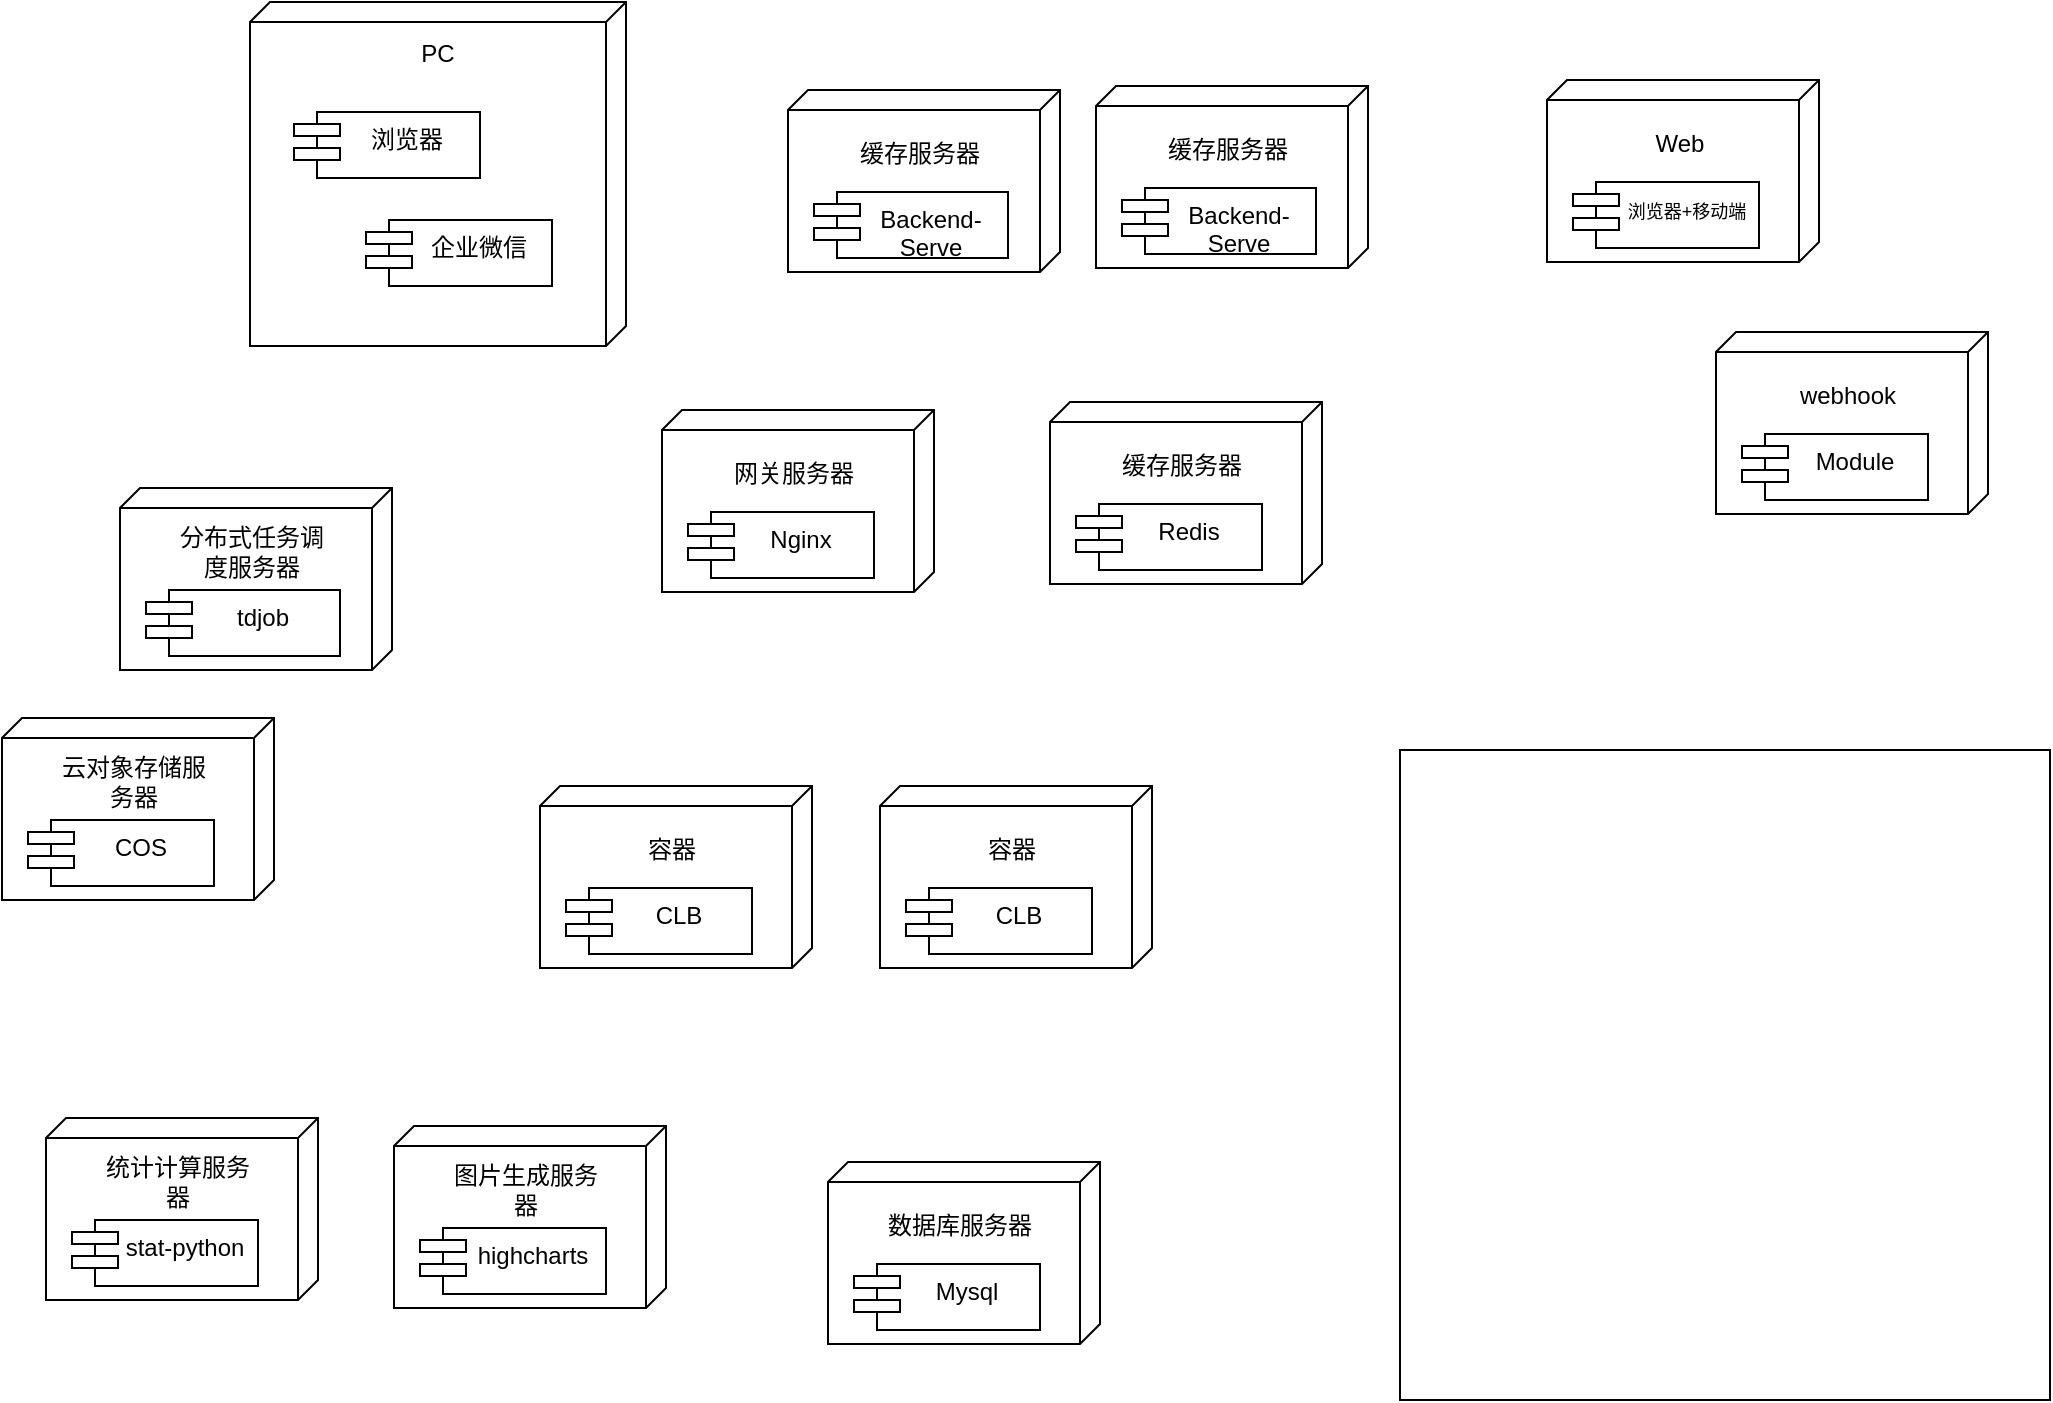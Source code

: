 <mxfile version="26.0.14">
  <diagram name="第 1 页" id="U_2iYjREWbjY7TveCJ1O">
    <mxGraphModel dx="1706" dy="825" grid="0" gridSize="10" guides="1" tooltips="1" connect="1" arrows="1" fold="1" page="0" pageScale="1" pageWidth="850" pageHeight="1100" math="0" shadow="0">
      <root>
        <mxCell id="0" />
        <mxCell id="1" parent="0" />
        <mxCell id="A8A14IUdDJWX7vTnhN7e-8" value="&lt;h3 style=&quot;border-color: var(--iwiki-editor-border); border-style: solid; border-width: 0px; box-sizing: border-box; --tw-border-spacing-x: 0; --tw-border-spacing-y: 0; --tw-translate-x: 0; --tw-translate-y: 0; --tw-rotate: 0; --tw-skew-x: 0; --tw-skew-y: 0; --tw-scale-x: 1; --tw-scale-y: 1; --tw-pan-x: ; --tw-pan-y: ; --tw-pinch-zoom: ; --tw-scroll-snap-strictness: proximity; --tw-gradient-from-position: ; --tw-gradient-via-position: ; --tw-gradient-to-position: ; --tw-ordinal: ; --tw-slashed-zero: ; --tw-numeric-figure: ; --tw-numeric-spacing: ; --tw-numeric-fraction: ; --tw-ring-inset: ; --tw-ring-offset-width: 0px; --tw-ring-offset-color: light-dark(#fff, #000000); --tw-ring-color: rgb(59 130 246 / .5); --tw-ring-offset-shadow: 0 0 #0000; --tw-ring-shadow: 0 0 #0000; --tw-shadow: 0 0 #0000; --tw-shadow-colored: 0 0 #0000; --tw-blur: ; --tw-brightness: ; --tw-contrast: ; --tw-grayscale: ; --tw-hue-rotate: ; --tw-invert: ; --tw-saturate: ; --tw-sepia: ; --tw-drop-shadow: ; --tw-backdrop-blur: ; --tw-backdrop-brightness: ; --tw-backdrop-contrast: ; --tw-backdrop-grayscale: ; --tw-backdrop-hue-rotate: ; --tw-backdrop-invert: ; --tw-backdrop-opacity: ; --tw-backdrop-saturate: ; --tw-backdrop-sepia: ; --tw-contain-size: ; --tw-contain-layout: ; --tw-contain-paint: ; --tw-contain-style: ; font-size: 20px; font-weight: 600; margin: 24px 0px 12px; color: var(--iwiki-markdown-font); line-height: 28px; font-family: -apple-system, &amp;quot;PingFang SC&amp;quot;, &amp;quot;Microsoft YaHei&amp;quot;, &amp;quot;Hiragino Sans GB&amp;quot;, &amp;quot;Source Han Sans SC&amp;quot;, &amp;quot;Helvetica Neue&amp;quot;, Helvetica, Arial, &amp;quot;Segoe UI&amp;quot;; font-style: normal; font-variant-ligatures: normal; font-variant-caps: normal; letter-spacing: normal; orphans: 2; text-align: start; text-indent: 0px; text-transform: none; widows: 2; word-spacing: 0px; -webkit-text-stroke-width: 0px; white-space: normal; background-color: rgb(255, 255, 255); text-decoration-thickness: initial; text-decoration-style: initial; text-decoration-color: initial;&quot; id=&quot;%E5%BC%80%E6%BA%90%E5%88%86%E5%B8%83%E5%BC%8F%E4%BB%BB%E5%8A%A1%E8%B0%83%E5%BA%A6%E6%A1%86%E6%9E%B6&quot; data-sign=&quot;14b707c4649d34d7824eb5814e7515b7834eea852c57fedbfbc6908f5762a55c&quot; data-lines=&quot;1&quot;&gt;&lt;br&gt;&lt;/h3&gt;" style="whiteSpace=wrap;html=1;aspect=fixed;" parent="1" vertex="1">
          <mxGeometry x="550" y="528" width="325" height="325" as="geometry" />
        </mxCell>
        <mxCell id="A8A14IUdDJWX7vTnhN7e-1" value="" style="verticalAlign=top;align=left;spacingTop=8;spacingLeft=2;spacingRight=12;shape=cube;size=10;direction=south;fontStyle=4;html=1;whiteSpace=wrap;" parent="1" vertex="1">
          <mxGeometry x="-25" y="154" width="188" height="172" as="geometry" />
        </mxCell>
        <mxCell id="A8A14IUdDJWX7vTnhN7e-2" value="浏览器" style="shape=module;align=left;spacingLeft=20;align=center;verticalAlign=top;whiteSpace=wrap;html=1;jettyWidth=23;jettyHeight=6;" parent="1" vertex="1">
          <mxGeometry x="-3" y="209" width="93" height="33" as="geometry" />
        </mxCell>
        <mxCell id="A8A14IUdDJWX7vTnhN7e-4" value="PC" style="text;html=1;align=center;verticalAlign=middle;whiteSpace=wrap;rounded=0;" parent="1" vertex="1">
          <mxGeometry x="28" y="165" width="82" height="30" as="geometry" />
        </mxCell>
        <mxCell id="A8A14IUdDJWX7vTnhN7e-12" value="" style="group" parent="1" vertex="1" connectable="0">
          <mxGeometry x="623.5" y="193" width="136" height="91" as="geometry" />
        </mxCell>
        <mxCell id="A8A14IUdDJWX7vTnhN7e-5" value="" style="verticalAlign=top;align=left;spacingTop=8;spacingLeft=2;spacingRight=12;shape=cube;size=10;direction=south;fontStyle=4;html=1;whiteSpace=wrap;gradientColor=none;noLabel=0;container=0;" parent="A8A14IUdDJWX7vTnhN7e-12" vertex="1">
          <mxGeometry width="136" height="91" as="geometry" />
        </mxCell>
        <mxCell id="A8A14IUdDJWX7vTnhN7e-6" value="&lt;font style=&quot;font-size: 9px;&quot;&gt;浏览器+移动端&lt;/font&gt;" style="shape=module;align=center;spacingLeft=20;align=center;verticalAlign=top;whiteSpace=wrap;html=1;jettyWidth=23;jettyHeight=6;" parent="A8A14IUdDJWX7vTnhN7e-12" vertex="1">
          <mxGeometry x="13" y="51" width="93" height="33" as="geometry" />
        </mxCell>
        <mxCell id="A8A14IUdDJWX7vTnhN7e-7" value="Web" style="text;html=1;align=center;verticalAlign=middle;whiteSpace=wrap;rounded=0;" parent="A8A14IUdDJWX7vTnhN7e-12" vertex="1">
          <mxGeometry x="25" y="17" width="82" height="30" as="geometry" />
        </mxCell>
        <mxCell id="A8A14IUdDJWX7vTnhN7e-13" value="" style="group" parent="1" vertex="1" connectable="0">
          <mxGeometry x="120" y="546" width="136" height="91" as="geometry" />
        </mxCell>
        <mxCell id="A8A14IUdDJWX7vTnhN7e-14" value="" style="verticalAlign=top;align=left;spacingTop=8;spacingLeft=2;spacingRight=12;shape=cube;size=10;direction=south;fontStyle=4;html=1;whiteSpace=wrap;gradientColor=none;noLabel=0;container=0;" parent="A8A14IUdDJWX7vTnhN7e-13" vertex="1">
          <mxGeometry width="136" height="91" as="geometry" />
        </mxCell>
        <mxCell id="A8A14IUdDJWX7vTnhN7e-15" value="CLB" style="shape=module;align=left;spacingLeft=20;align=center;verticalAlign=top;whiteSpace=wrap;html=1;jettyWidth=23;jettyHeight=6;" parent="A8A14IUdDJWX7vTnhN7e-13" vertex="1">
          <mxGeometry x="13" y="51" width="93" height="33" as="geometry" />
        </mxCell>
        <mxCell id="A8A14IUdDJWX7vTnhN7e-16" value="容器" style="text;html=1;align=center;verticalAlign=middle;whiteSpace=wrap;rounded=0;" parent="A8A14IUdDJWX7vTnhN7e-13" vertex="1">
          <mxGeometry x="25" y="17" width="82" height="30" as="geometry" />
        </mxCell>
        <mxCell id="A8A14IUdDJWX7vTnhN7e-25" value="" style="group" parent="1" vertex="1" connectable="0">
          <mxGeometry x="708" y="319" width="136" height="91" as="geometry" />
        </mxCell>
        <mxCell id="A8A14IUdDJWX7vTnhN7e-26" value="" style="verticalAlign=top;align=left;spacingTop=8;spacingLeft=2;spacingRight=12;shape=cube;size=10;direction=south;fontStyle=4;html=1;whiteSpace=wrap;gradientColor=none;noLabel=0;container=0;" parent="A8A14IUdDJWX7vTnhN7e-25" vertex="1">
          <mxGeometry width="136" height="91" as="geometry" />
        </mxCell>
        <mxCell id="A8A14IUdDJWX7vTnhN7e-27" value="Module" style="shape=module;align=left;spacingLeft=20;align=center;verticalAlign=top;whiteSpace=wrap;html=1;jettyWidth=23;jettyHeight=6;" parent="A8A14IUdDJWX7vTnhN7e-25" vertex="1">
          <mxGeometry x="13" y="51" width="93" height="33" as="geometry" />
        </mxCell>
        <mxCell id="A8A14IUdDJWX7vTnhN7e-28" value="webhook" style="text;html=1;align=center;verticalAlign=middle;whiteSpace=wrap;rounded=0;" parent="A8A14IUdDJWX7vTnhN7e-25" vertex="1">
          <mxGeometry x="25" y="17" width="82" height="30" as="geometry" />
        </mxCell>
        <mxCell id="6hLQuWw7BLkqEebrmyDW-1" value="企业微信" style="shape=module;align=left;spacingLeft=20;align=center;verticalAlign=top;whiteSpace=wrap;html=1;jettyWidth=23;jettyHeight=6;" parent="1" vertex="1">
          <mxGeometry x="33" y="263" width="93" height="33" as="geometry" />
        </mxCell>
        <mxCell id="7pGs60NvAt76qRdz5Sl2-1" value="" style="group" vertex="1" connectable="0" parent="1">
          <mxGeometry x="290" y="546" width="136" height="91" as="geometry" />
        </mxCell>
        <mxCell id="7pGs60NvAt76qRdz5Sl2-2" value="" style="verticalAlign=top;align=left;spacingTop=8;spacingLeft=2;spacingRight=12;shape=cube;size=10;direction=south;fontStyle=4;html=1;whiteSpace=wrap;gradientColor=none;noLabel=0;container=0;" vertex="1" parent="7pGs60NvAt76qRdz5Sl2-1">
          <mxGeometry width="136" height="91" as="geometry" />
        </mxCell>
        <mxCell id="7pGs60NvAt76qRdz5Sl2-3" value="CLB" style="shape=module;align=left;spacingLeft=20;align=center;verticalAlign=top;whiteSpace=wrap;html=1;jettyWidth=23;jettyHeight=6;" vertex="1" parent="7pGs60NvAt76qRdz5Sl2-1">
          <mxGeometry x="13" y="51" width="93" height="33" as="geometry" />
        </mxCell>
        <mxCell id="7pGs60NvAt76qRdz5Sl2-4" value="容器" style="text;html=1;align=center;verticalAlign=middle;whiteSpace=wrap;rounded=0;" vertex="1" parent="7pGs60NvAt76qRdz5Sl2-1">
          <mxGeometry x="25" y="17" width="82" height="30" as="geometry" />
        </mxCell>
        <mxCell id="7pGs60NvAt76qRdz5Sl2-5" value="" style="group" vertex="1" connectable="0" parent="1">
          <mxGeometry x="181" y="358" width="136" height="91" as="geometry" />
        </mxCell>
        <mxCell id="7pGs60NvAt76qRdz5Sl2-6" value="" style="verticalAlign=top;align=left;spacingTop=8;spacingLeft=2;spacingRight=12;shape=cube;size=10;direction=south;fontStyle=4;html=1;whiteSpace=wrap;gradientColor=none;noLabel=0;container=0;" vertex="1" parent="7pGs60NvAt76qRdz5Sl2-5">
          <mxGeometry width="136" height="91" as="geometry" />
        </mxCell>
        <mxCell id="7pGs60NvAt76qRdz5Sl2-7" value="Nginx" style="shape=module;align=left;spacingLeft=20;align=center;verticalAlign=top;whiteSpace=wrap;html=1;jettyWidth=23;jettyHeight=6;" vertex="1" parent="7pGs60NvAt76qRdz5Sl2-5">
          <mxGeometry x="13" y="51" width="93" height="33" as="geometry" />
        </mxCell>
        <mxCell id="7pGs60NvAt76qRdz5Sl2-8" value="网关服务器" style="text;html=1;align=center;verticalAlign=middle;whiteSpace=wrap;rounded=0;" vertex="1" parent="7pGs60NvAt76qRdz5Sl2-5">
          <mxGeometry x="25" y="17" width="82" height="30" as="geometry" />
        </mxCell>
        <mxCell id="7pGs60NvAt76qRdz5Sl2-9" value="" style="group" vertex="1" connectable="0" parent="1">
          <mxGeometry x="375" y="354" width="136" height="91" as="geometry" />
        </mxCell>
        <mxCell id="7pGs60NvAt76qRdz5Sl2-10" value="" style="verticalAlign=top;align=left;spacingTop=8;spacingLeft=2;spacingRight=12;shape=cube;size=10;direction=south;fontStyle=4;html=1;whiteSpace=wrap;gradientColor=none;noLabel=0;container=0;" vertex="1" parent="7pGs60NvAt76qRdz5Sl2-9">
          <mxGeometry width="136" height="91" as="geometry" />
        </mxCell>
        <mxCell id="7pGs60NvAt76qRdz5Sl2-11" value="Redis" style="shape=module;align=left;spacingLeft=20;align=center;verticalAlign=top;whiteSpace=wrap;html=1;jettyWidth=23;jettyHeight=6;" vertex="1" parent="7pGs60NvAt76qRdz5Sl2-9">
          <mxGeometry x="13" y="51" width="93" height="33" as="geometry" />
        </mxCell>
        <mxCell id="7pGs60NvAt76qRdz5Sl2-12" value="缓存服务器" style="text;html=1;align=center;verticalAlign=middle;whiteSpace=wrap;rounded=0;" vertex="1" parent="7pGs60NvAt76qRdz5Sl2-9">
          <mxGeometry x="25" y="17" width="82" height="30" as="geometry" />
        </mxCell>
        <mxCell id="7pGs60NvAt76qRdz5Sl2-13" value="" style="group" vertex="1" connectable="0" parent="1">
          <mxGeometry x="264" y="734" width="136" height="91" as="geometry" />
        </mxCell>
        <mxCell id="7pGs60NvAt76qRdz5Sl2-14" value="" style="verticalAlign=top;align=left;spacingTop=8;spacingLeft=2;spacingRight=12;shape=cube;size=10;direction=south;fontStyle=4;html=1;whiteSpace=wrap;gradientColor=none;noLabel=0;container=0;" vertex="1" parent="7pGs60NvAt76qRdz5Sl2-13">
          <mxGeometry width="136" height="91" as="geometry" />
        </mxCell>
        <mxCell id="7pGs60NvAt76qRdz5Sl2-15" value="Mysql" style="shape=module;align=left;spacingLeft=20;align=center;verticalAlign=top;whiteSpace=wrap;html=1;jettyWidth=23;jettyHeight=6;" vertex="1" parent="7pGs60NvAt76qRdz5Sl2-13">
          <mxGeometry x="13" y="51" width="93" height="33" as="geometry" />
        </mxCell>
        <mxCell id="7pGs60NvAt76qRdz5Sl2-16" value="数据库服务器" style="text;html=1;align=center;verticalAlign=middle;whiteSpace=wrap;rounded=0;" vertex="1" parent="7pGs60NvAt76qRdz5Sl2-13">
          <mxGeometry x="25" y="17" width="82" height="30" as="geometry" />
        </mxCell>
        <mxCell id="7pGs60NvAt76qRdz5Sl2-17" value="" style="group" vertex="1" connectable="0" parent="1">
          <mxGeometry x="-127" y="712" width="136" height="91" as="geometry" />
        </mxCell>
        <mxCell id="7pGs60NvAt76qRdz5Sl2-18" value="" style="verticalAlign=top;align=left;spacingTop=8;spacingLeft=2;spacingRight=12;shape=cube;size=10;direction=south;fontStyle=4;html=1;whiteSpace=wrap;gradientColor=none;noLabel=0;container=0;" vertex="1" parent="7pGs60NvAt76qRdz5Sl2-17">
          <mxGeometry width="136" height="91" as="geometry" />
        </mxCell>
        <mxCell id="7pGs60NvAt76qRdz5Sl2-19" value="stat-python" style="shape=module;align=left;spacingLeft=20;align=center;verticalAlign=top;whiteSpace=wrap;html=1;jettyWidth=23;jettyHeight=6;" vertex="1" parent="7pGs60NvAt76qRdz5Sl2-17">
          <mxGeometry x="13" y="51" width="93" height="33" as="geometry" />
        </mxCell>
        <mxCell id="7pGs60NvAt76qRdz5Sl2-20" value="统计计算服务器" style="text;html=1;align=center;verticalAlign=middle;whiteSpace=wrap;rounded=0;" vertex="1" parent="7pGs60NvAt76qRdz5Sl2-17">
          <mxGeometry x="25" y="17" width="82" height="30" as="geometry" />
        </mxCell>
        <mxCell id="7pGs60NvAt76qRdz5Sl2-21" value="" style="group" vertex="1" connectable="0" parent="1">
          <mxGeometry x="47" y="716" width="136" height="91" as="geometry" />
        </mxCell>
        <mxCell id="7pGs60NvAt76qRdz5Sl2-22" value="" style="verticalAlign=top;align=left;spacingTop=8;spacingLeft=2;spacingRight=12;shape=cube;size=10;direction=south;fontStyle=4;html=1;whiteSpace=wrap;gradientColor=none;noLabel=0;container=0;" vertex="1" parent="7pGs60NvAt76qRdz5Sl2-21">
          <mxGeometry width="136" height="91" as="geometry" />
        </mxCell>
        <mxCell id="7pGs60NvAt76qRdz5Sl2-23" value="highcharts" style="shape=module;align=left;spacingLeft=20;align=center;verticalAlign=top;whiteSpace=wrap;html=1;jettyWidth=23;jettyHeight=6;" vertex="1" parent="7pGs60NvAt76qRdz5Sl2-21">
          <mxGeometry x="13" y="51" width="93" height="33" as="geometry" />
        </mxCell>
        <mxCell id="7pGs60NvAt76qRdz5Sl2-24" value="图片生成服务器" style="text;html=1;align=center;verticalAlign=middle;whiteSpace=wrap;rounded=0;" vertex="1" parent="7pGs60NvAt76qRdz5Sl2-21">
          <mxGeometry x="25" y="17" width="82" height="30" as="geometry" />
        </mxCell>
        <mxCell id="7pGs60NvAt76qRdz5Sl2-25" value="" style="group" vertex="1" connectable="0" parent="1">
          <mxGeometry x="-149" y="512" width="136" height="91" as="geometry" />
        </mxCell>
        <mxCell id="7pGs60NvAt76qRdz5Sl2-26" value="" style="verticalAlign=top;align=left;spacingTop=8;spacingLeft=2;spacingRight=12;shape=cube;size=10;direction=south;fontStyle=4;html=1;whiteSpace=wrap;gradientColor=none;noLabel=0;container=0;" vertex="1" parent="7pGs60NvAt76qRdz5Sl2-25">
          <mxGeometry width="136" height="91" as="geometry" />
        </mxCell>
        <mxCell id="7pGs60NvAt76qRdz5Sl2-27" value="COS" style="shape=module;align=left;spacingLeft=20;align=center;verticalAlign=top;whiteSpace=wrap;html=1;jettyWidth=23;jettyHeight=6;" vertex="1" parent="7pGs60NvAt76qRdz5Sl2-25">
          <mxGeometry x="13" y="51" width="93" height="33" as="geometry" />
        </mxCell>
        <mxCell id="7pGs60NvAt76qRdz5Sl2-28" value="云对象存储服务器" style="text;html=1;align=center;verticalAlign=middle;whiteSpace=wrap;rounded=0;" vertex="1" parent="7pGs60NvAt76qRdz5Sl2-25">
          <mxGeometry x="25" y="17" width="82" height="30" as="geometry" />
        </mxCell>
        <mxCell id="7pGs60NvAt76qRdz5Sl2-29" value="" style="group" vertex="1" connectable="0" parent="1">
          <mxGeometry x="244" y="198" width="136" height="91" as="geometry" />
        </mxCell>
        <mxCell id="7pGs60NvAt76qRdz5Sl2-30" value="" style="verticalAlign=top;align=left;spacingTop=8;spacingLeft=2;spacingRight=12;shape=cube;size=10;direction=south;fontStyle=4;html=1;whiteSpace=wrap;gradientColor=none;noLabel=0;container=0;" vertex="1" parent="7pGs60NvAt76qRdz5Sl2-29">
          <mxGeometry width="136" height="91" as="geometry" />
        </mxCell>
        <mxCell id="7pGs60NvAt76qRdz5Sl2-31" value="Backend-Serve" style="shape=module;align=left;spacingLeft=20;align=center;verticalAlign=top;whiteSpace=wrap;html=1;jettyWidth=23;jettyHeight=6;" vertex="1" parent="7pGs60NvAt76qRdz5Sl2-29">
          <mxGeometry x="13" y="51" width="97" height="33" as="geometry" />
        </mxCell>
        <mxCell id="7pGs60NvAt76qRdz5Sl2-32" value="缓存服务器" style="text;html=1;align=center;verticalAlign=middle;whiteSpace=wrap;rounded=0;" vertex="1" parent="7pGs60NvAt76qRdz5Sl2-29">
          <mxGeometry x="25" y="17" width="82" height="30" as="geometry" />
        </mxCell>
        <mxCell id="7pGs60NvAt76qRdz5Sl2-34" value="" style="group" vertex="1" connectable="0" parent="1">
          <mxGeometry x="398" y="196" width="136" height="91" as="geometry" />
        </mxCell>
        <mxCell id="7pGs60NvAt76qRdz5Sl2-35" value="" style="verticalAlign=top;align=left;spacingTop=8;spacingLeft=2;spacingRight=12;shape=cube;size=10;direction=south;fontStyle=4;html=1;whiteSpace=wrap;gradientColor=none;noLabel=0;container=0;" vertex="1" parent="7pGs60NvAt76qRdz5Sl2-34">
          <mxGeometry width="136" height="91" as="geometry" />
        </mxCell>
        <mxCell id="7pGs60NvAt76qRdz5Sl2-36" value="Backend-Serve" style="shape=module;align=left;spacingLeft=20;align=center;verticalAlign=top;whiteSpace=wrap;html=1;jettyWidth=23;jettyHeight=6;" vertex="1" parent="7pGs60NvAt76qRdz5Sl2-34">
          <mxGeometry x="13" y="51" width="97" height="33" as="geometry" />
        </mxCell>
        <mxCell id="7pGs60NvAt76qRdz5Sl2-37" value="缓存服务器" style="text;html=1;align=center;verticalAlign=middle;whiteSpace=wrap;rounded=0;" vertex="1" parent="7pGs60NvAt76qRdz5Sl2-34">
          <mxGeometry x="25" y="17" width="82" height="30" as="geometry" />
        </mxCell>
        <mxCell id="7pGs60NvAt76qRdz5Sl2-38" value="" style="group" vertex="1" connectable="0" parent="1">
          <mxGeometry x="-90" y="397" width="136" height="91" as="geometry" />
        </mxCell>
        <mxCell id="7pGs60NvAt76qRdz5Sl2-39" value="" style="verticalAlign=top;align=left;spacingTop=8;spacingLeft=2;spacingRight=12;shape=cube;size=10;direction=south;fontStyle=4;html=1;whiteSpace=wrap;gradientColor=none;noLabel=0;container=0;" vertex="1" parent="7pGs60NvAt76qRdz5Sl2-38">
          <mxGeometry width="136" height="91" as="geometry" />
        </mxCell>
        <mxCell id="7pGs60NvAt76qRdz5Sl2-40" value="tdjob" style="shape=module;align=left;spacingLeft=20;align=center;verticalAlign=top;whiteSpace=wrap;html=1;jettyWidth=23;jettyHeight=6;" vertex="1" parent="7pGs60NvAt76qRdz5Sl2-38">
          <mxGeometry x="13" y="51" width="97" height="33" as="geometry" />
        </mxCell>
        <mxCell id="7pGs60NvAt76qRdz5Sl2-41" value="分布式任务调度服务器" style="text;html=1;align=center;verticalAlign=middle;whiteSpace=wrap;rounded=0;" vertex="1" parent="7pGs60NvAt76qRdz5Sl2-38">
          <mxGeometry x="25" y="17" width="82" height="30" as="geometry" />
        </mxCell>
      </root>
    </mxGraphModel>
  </diagram>
</mxfile>
